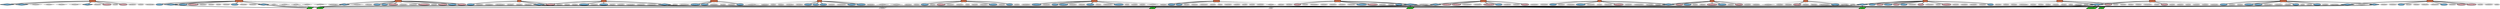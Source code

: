 graph IMDB {

	// Director nodes
	subgraph directors {
		node[shape=diamond style=filled]
		aromeclaudemichel[ penwidth=5 fillcolor=lightskyblue]
		abraunbettinai
		akinkelmartin
		atraykovatanas[ penwidth=5 fillcolor=lightskyblue]
		akronthalerthomas
		aaltmanroberti[ penwidth=5 fillcolor=lightskyblue]
		agustemmanuelii[ penwidth=5 fillcolor=lightskyblue]
		avergnejeanpierre
		acatonjonesmichael[ penwidth=5 fillcolor=lightskyblue]
		astephanbernhard
		aladogedominique
		aklischstefan
		ametcalfestephen
		atonetticlaudio
		aengelhardtwilhelm[ penwidth=5 fillcolor=lightskyblue]
		akappesstphane
		azensmichael[ penwidth=5 fillcolor=lightskyblue]
		amillergeorgei
		abonnetchristiani
		asciveresmarianna
		abattiatofranco[ penwidth=5 fillcolor=lightskyblue]
		aapprederisfranck[ penwidth=5 fillcolor=lightskyblue]
		apakulaalanj[ penwidth=5 fillcolor=lightskyblue]
		apunchevborislav[ penwidth=5 fillcolor=lightskyblue]
		agrimaldiaurelioi[ penwidth=5 fillcolor=lightskyblue]
		asummereric[ penwidth=5 fillcolor=lightskyblue]
		asoderberghsteven[ penwidth=5 fillcolor=lightskyblue]
		asurchadzhievstefani
		amarinovichanton
		averhoevenpauli
		agutjahrrainer[ penwidth=5 fillcolor=lightskyblue]
		akrgnther
	}

	// Actor nodes
	subgraph actors {
		node[style=filled]
		adietermann
		afredward
		afirminerichard
		aclaudiamessner[ penwidth=5 fillcolor=pink]
		aguillaumeromain
		aenzodimartino
		awilliamatherton[ penwidth=5 fillcolor=lightskyblue]
		aconsuelolupo
		astefanpetrov[ penwidth=5 fillcolor=lightskyblue]
		awayneknight
		aandreasschwaiger
		aanthonyheald[ penwidth=5 fillcolor=lightskyblue]
		aceceliaannbirt
		adinaconnolly
		aleonardlansink[ penwidth=5 fillcolor=lightskyblue]
		apierrearditi[ penwidth=5 fillcolor=lightskyblue]
		acoralyzahonero[ penwidth=5 fillcolor=pink]
		alyubomirbobchevski
		abrigittefossey
		alloydalan
		aivangrigorov[ penwidth=5 fillcolor=lightskyblue]
		aantoninobruschetta
		aluciasardo
		asamantharnier[ penwidth=5 fillcolor=pink]
		acarolflorence
		atheresascholze[ penwidth=5 fillcolor=pink]
		adenisarndt
		aemilmarkov
		ajeannetripplehorn
		ascottcaan
		ageorgeclooney
		agerdlohmeyer[ penwidth=5 fillcolor=lightskyblue]
		anicolegrimaudo[ penwidth=5 fillcolor=pink]
		aalexandrawinisky[ penwidth=5 fillcolor=pink]
		anicholaswoodeson
		awhoopigoldberg[ penwidth=5 fillcolor=pink]
		aindiravarma
		agretascacchi
		astefandanailov
		adanielvonbargen[ penwidth=5 fillcolor=lightskyblue]
		arobyndouglass
		amarenschumacher[ penwidth=5 fillcolor=pink]
		amiguelferrer
		aantoniettacarbonetti
		ajorgerhernandez
		avolkerranisch
		abrnicebejo
		astanleyanderson
		astevekuhn
		apaolaciampi[ penwidth=5 fillcolor=pink]
		aandygarcia
		asharonstone
		amarisaburger
		akarinthaler
		adanielegalea[ penwidth=5 fillcolor=lightskyblue]
		astevekalfa
		arichardegrant
		adavidsontag
		aivantonev[ penwidth=5 fillcolor=lightskyblue]
		asonyadjulgerova
		ajamessikking
		adimitarhadzhiyanev
		acatherinezetajones
		amarcospicuglia
		anormanarmour
		asheilapaterson
		ajohnheard[ penwidth=5 fillcolor=lightskyblue]
		agabrieleferzetti[ penwidth=5 fillcolor=pink]
		afrancishuster[ penwidth=5 fillcolor=pink]
		apetergallagher
		adavidthewlis
		aantonradichev
		asydneypollack
		ajrggudzuhn[ penwidth=5 fillcolor=lightskyblue]
		alaurabetti
		aannamariagherardi
		alarrysontag
		amaurizionicolosi
		afrancomirabella
		abarbaratabita
		ajanchappell[ penwidth=5 fillcolor=pink]
		anikoladadov[ penwidth=5 fillcolor=lightskyblue]
		aminianden
		aianholm
		alewissmith
		aviktordanchenko[ penwidth=5 fillcolor=lightskyblue]
		abradpitt
		amichaeldouglas
		aneilmaskell
		ajuliaroberts
		amanliosgalambro
		aberniemac
		ajohnfinn
		afloramontgomery
		ajackmcgee[ penwidth=5 fillcolor=lightskyblue]
		ageorgedzundza[ penwidth=5 fillcolor=lightskyblue]
		aarmelledeutsch
		aulrichmhe[ penwidth=5 fillcolor=lightskyblue]
		asotirmaynolovski
		acaseyaffleck[ penwidth=5 fillcolor=pink]
		arobertculp
		atzenokandov[ penwidth=5 fillcolor=lightskyblue]
		aivanbratanov
		amarksangster
		acaitlinoheaney
		alyubomirbachvarov
		aserenaautieri[ penwidth=5 fillcolor=pink]
		apetardespotov
		aterenceharvey
		agesinecukrowski[ penwidth=5 fillcolor=pink]
		aileanarigano
		agabriellelazure
		ajustinmonjo[ penwidth=5 fillcolor=lightskyblue]
		aginachiarelli
		aconnorwiddows
		alylelovett[ penwidth=5 fillcolor=lightskyblue]
		astancollymore
		araffaeladavi
		ajuliedray
		ajannowicki
		atzvetolyubrakovski
		afabiolobello[ penwidth=5 fillcolor=lightskyblue]
		afrankpatton
		amichalbajor
		atimothypaulperez
		atimrobbins[ penwidth=5 fillcolor=lightskyblue]
		adinamerrill[ penwidth=5 fillcolor=pink]
		aalancpeterson[ penwidth=5 fillcolor=lightskyblue]
		aludwigbriand
		adeanstockwell[ penwidth=5 fillcolor=lightskyblue]
		afrankcturner
		astanleytucci[ penwidth=5 fillcolor=lightskyblue]
		amarccaleb[ penwidth=5 fillcolor=lightskyblue]
		agilbellows[ penwidth=5 fillcolor=lightskyblue]
		amaurolenares
		astefanpejchev[ penwidth=5 fillcolor=lightskyblue]
		abogomilsimeonov[ penwidth=5 fillcolor=lightskyblue]
		adorothymalone
		adebraengle
		adonatellafinocchiaro[ penwidth=5 fillcolor=pink]
		amaxmller
		ageorgistamatov[ penwidth=5 fillcolor=lightskyblue]
		aangelahall[ penwidth=5 fillcolor=pink]
		astoychomazgalov
		avincenzocrivello
		avincentlecoeur
		arenateschroeter
		accilecassel
		adannflorek
		amikhailmikhajlov
		aauroraquattrocchi[ penwidth=5 fillcolor=pink]
		abrionjames[ penwidth=5 fillcolor=lightskyblue]
		ahristodinev
		asavahashamov
		aangelinasarova
		asamshepard
		ahubertmulzer
		adontiffany
		amarkusbker[ penwidth=5 fillcolor=lightskyblue]
		abiagiobarone
		asalvatorelazzaro[ penwidth=5 fillcolor=lightskyblue]
		amarcoleonardi[ penwidth=5 fillcolor=lightskyblue]
		akostatsonev
		amarcocavicchioli
		agusmercurio
		ajaimzwoolvett
		amanueladolcemascolo
		aleilanisarelle
		abenjohnson
		abruceayoung[ penwidth=5 fillcolor=lightskyblue]
		aloccorbery[ penwidth=5 fillcolor=lightskyblue]
		ajuttawachowiak
		athomasstielner
		asaromiano
		abillyconnolly[ penwidth=5 fillcolor=lightskyblue]
		aivankondov[ penwidth=5 fillcolor=lightskyblue]
		alucavitrano[ penwidth=5 fillcolor=lightskyblue]
		apenlopecruz
		akirilyanev
		achelcieross
		aganchoganchev
		avincentdonofrio
		adenzelwashington
		astephentobolowsky
		ahughkeaysbyrne
		adillonmoen
		adavidmorrissey
		aalicjajachiewicz
		abenjaminmouton[ penwidth=5 fillcolor=lightskyblue]
		aemiliaradeva
		apatricejuiff
		aheathcotewilliams[ penwidth=5 fillcolor=lightskyblue]
		amarkgantt
		aivandimov
		aannejacques
		ahumecronyn[ penwidth=5 fillcolor=lightskyblue]
		aleahayres[ penwidth=5 fillcolor=pink]
		acharlotterampling[ penwidth=5 fillcolor=pink]
		aeddasabatini[ penwidth=5 fillcolor=pink]
		acorradofortuna
		afranoisechristophe
		agiancarloscuderi
		apetyasilyanova
		aelliottgould[ penwidth=5 fillcolor=pink]
		adavidarnett
		adidierdijoux
		aradarassimov
		alorigalinski
		atonygoldwyn
		akunkabaeva
		akonstanzebreitebner[ penwidth=5 fillcolor=pink]
		atimberrington
		atizianalodato[ penwidth=5 fillcolor=pink]
		anelsonpeltz
		acarmelogalati[ penwidth=5 fillcolor=lightskyblue]
		apieradegliesposti[ penwidth=5 fillcolor=pink]
		aeddiejemison
		ahorstkummeth
		aluciacammalleri
		apaullnolan
		avyarakovacheva
		abillcable
		ajurneesmollett[ penwidth=5 fillcolor=pink]
		amariashopova
		aedkross
		alyubomirkanev[ penwidth=5 fillcolor=lightskyblue]
		ajohnlithgow
		acynthiastevenson
		aellenthomas
		acesareapolito
		astefanodionisi
		avannifois
		atommikulla[ penwidth=5 fillcolor=lightskyblue]
		aestefanacastro
		ahughdancy[ penwidth=5 fillcolor=lightskyblue]
		anevenakokanova[ penwidth=5 fillcolor=pink]
	}

	// Movie nodes
	subgraph movies {
		node[shape=box style=filled]
		aunetunfontsix[ fillcolor=coral penwidth=5]
		abasicinstinct[ fillcolor=coral penwidth=5]
		agrandpatronle[ fillcolor=coral penwidth=5]
		abadlands2005[ fillcolor=coral penwidth=5]
		aperdutoamor[ fillcolor=coral penwidth=5]
		aoceanstwelve[ fillcolor=coral penwidth=5]
		apelicanbriefthe[ fillcolor=coral penwidth=5]
		anerolio[ fillcolor=coral penwidth=5]
		aplayerthe[ fillcolor=coral penwidth=5]
		arosenheimcopsdie[ fillcolor=coral penwidth=5]
		abeautifuljoe[ fillcolor=coral penwidth=5]
		abasicinstinct2[ fillcolor=coral penwidth=5]
		aletztezeugeder[ fillcolor=coral penwidth=5]
		akristali[ fillcolor=coral penwidth=5]
		aribellela[ fillcolor=coral penwidth=5]
		aoceanseleven[ fillcolor=coral penwidth=5]
		ageratzite[ fillcolor=coral penwidth=5]
		aspasenieto[ fillcolor=coral penwidth=5]
		alegendazapaisiy[ fillcolor=coral penwidth=5]
		asaramay[ fillcolor=coral penwidth=5]
	}

	// Genre nodes
	subgraph genres {
		node[shape=parallelogram,style=filled]
		amystery[ fillcolor=limegreen penwidth=5]
		acomedy[ fillcolor=limegreen penwidth=5]
		ascifi
		athriller[ fillcolor=limegreen penwidth=5]
		adrama[ fillcolor=limegreen penwidth=5]
		aaction[ fillcolor=limegreen penwidth=5]
		adocumentary[ fillcolor=limegreen penwidth=5]
		aromance
		acrime[ fillcolor=limegreen penwidth=5]
	}

	// Movie edges
	aletztezeugeder--aandreasschwaiger
	anerolio--amarcocavicchioli
	aletztezeugeder--akonstanzebreitebner[ penwidth=5]
	aspasenieto--alyubomirkanev[ penwidth=5]
	agrandpatronle--aladogedominique
	abeautifuljoe--aalancpeterson[ penwidth=5]
	abasicinstinct2--asharonstone
	aspasenieto--alyubomirbachvarov
	abasicinstinct--achelcieross
	abasicinstinct--adanielvonbargen[ penwidth=5]
	ageratzite--aganchoganchev
	arosenheimcopsdie--akinkelmartin
	aletztezeugeder--azensmichael[ penwidth=5]
	akristali--akostatsonev
	arosenheimcopsdie--ahubertmulzer
	aperdutoamor--aantoninobruschetta
	akristali--apetardespotov
	aribellela--aauroraquattrocchi[ penwidth=5]
	anerolio--amaurolenares
	abasicinstinct2--aellenthomas
	aoceanseleven--ascottcaan
	anerolio--asalvatorelazzaro[ penwidth=5]
	aoceanstwelve--acatherinezetajones
	aperdutoamor--aannamariagherardi
	aplayerthe--abrionjames[ penwidth=5]
	alegendazapaisiy--atzenokandov[ penwidth=5]
	anerolio--agiancarloscuderi
	aoceanstwelve--adinaconnolly
	abadlands2005--amiguelferrer
	agrandpatronle--afirminerichard
	aoceanstwelve--aminianden
	aunetunfontsix--asamantharnier[ penwidth=5]
	agrandpatronle--acoralyzahonero[ penwidth=5]
	aribellela--astefanodionisi
	aspasenieto--aemilmarkov
	aoceanseleven--aeddiejemison
	abasicinstinct2--acatonjonesmichael[ penwidth=5]
	akristali--apetyasilyanova
	asaramay--avannifois
	alegendazapaisiy--akirilyanev
	aribellela--araffaeladavi
	anerolio--avincenzocrivello
	aperdutoamor--aradarassimov
	abasicinstinct2--atimberrington
	aspasenieto--asotirmaynolovski
	aunetunfontsix--apatricejuiff
	aoceanseleven--acaseyaffleck[ penwidth=5]
	arosenheimcopsdie--amaxmller
	abasicinstinct2--adavidmorrissey
	aspasenieto--akostatsonev
	aoceanstwelve--aedkross
	aribellela--aeddasabatini[ penwidth=5]
	aplayerthe--asydneypollack
	aletztezeugeder--arenateschroeter
	aoceanseleven--atimothypaulperez
	aplayerthe--apetergallagher
	abasicinstinct2--aterenceharvey
	abeautifuljoe--abillyconnolly[ penwidth=5]
	apelicanbriefthe--ajamessikking
	aunetunfontsix--aloccorbery[ penwidth=5]
	akristali--asonyadjulgerova
	arosenheimcopsdie--agutjahrrainer[ penwidth=5]
	aplayerthe--aangelahall[ penwidth=5]
	anerolio--afrancomirabella
	arosenheimcopsdie--abraunbettinai
	ageratzite--atzvetolyubrakovski
	aoceanseleven--aelliottgould[ penwidth=5]
	aoceanstwelve--asoderberghsteven[ penwidth=5]
	agrandpatronle--afrancishuster[ penwidth=5]
	akristali--aemiliaradeva
	agrandpatronle--atonetticlaudio
	asaramay--abiagiobarone
	arosenheimcopsdie--ahorstkummeth
	aplayerthe--atimrobbins[ penwidth=5]
	anerolio--agrimaldiaurelioi[ penwidth=5]
	apelicanbriefthe--atonygoldwyn
	abadlands2005--alloydalan
	ageratzite--amarinovichanton
	aperdutoamor--acorradofortuna
	apelicanbriefthe--asamshepard
	apelicanbriefthe--arobertculp
	aoceanseleven--amarkgantt
	abeautifuljoe--agilbellows[ penwidth=5]
	agrandpatronle--abonnetchristiani
	aoceanstwelve--ascottcaan
	aplayerthe--alylelovett[ penwidth=5]
	apelicanbriefthe--ajuliaroberts
	ageratzite--aivandimov
	aunetunfontsix--aestefanacastro
	apelicanbriefthe--astanleyanderson
	abasicinstinct--ajeannetripplehorn
	abeautifuljoe--ajurneesmollett[ penwidth=5]
	abeautifuljoe--asharonstone
	apelicanbriefthe--ahumecronyn[ penwidth=5]
	apelicanbriefthe--apakulaalanj[ penwidth=5]
	ageratzite--aivantonev[ penwidth=5]
	aspasenieto--anevenakokanova[ penwidth=5]
	apelicanbriefthe--ajohnlithgow
	aoceanseleven--abradpitt
	aletztezeugeder--agesinecukrowski[ penwidth=5]
	alegendazapaisiy--amikhailmikhajlov
	aspasenieto--abogomilsimeonov[ penwidth=5]
	abeautifuljoe--anormanarmour
	abeautifuljoe--adannflorek
	aplayerthe--agretascacchi
	asaramay--aconsuelolupo
	abeautifuljoe--ajaimzwoolvett
	abadlands2005--adebraengle
	aspasenieto--amichalbajor
	abasicinstinct2--afloramontgomery
	abadlands2005--acaitlinoheaney
	aoceanseleven--ageorgeclooney
	apelicanbriefthe--aanthonyheald[ penwidth=5]
	abadlands2005--arobyndouglass
	asaramay--aileanarigano
	aplayerthe--avincentdonofrio
	abasicinstinct--asharonstone
	abeautifuljoe--afrankcturner
	abasicinstinct--ageorgedzundza[ penwidth=5]
	aoceanseleven--alorigalinski
	abasicinstinct--aleilanisarelle
	abasicinstinct2--ajanchappell[ penwidth=5]
	arosenheimcopsdie--akrgnther
	ageratzite--anikoladadov[ penwidth=5]
	aplayerthe--aleahayres[ penwidth=5]
	aoceanstwelve--ageorgeclooney
	agrandpatronle--accilecassel
	aletztezeugeder--aleonardlansink[ penwidth=5]
	abadlands2005--amarccaleb[ penwidth=5]
	aperdutoamor--anicolegrimaudo[ penwidth=5]
	abasicinstinct2--aneilmaskell
	anerolio--aantoniettacarbonetti
	aletztezeugeder--aclaudiamessner[ penwidth=5]
	aplayerthe--arichardegrant
	abadlands2005--ajustinmonjo[ penwidth=5]
	agrandpatronle--afranoisechristophe
	aoceanseleven--acarolflorence
	abasicinstinct--adenisarndt
	ageratzite--astefanpetrov[ penwidth=5]
	abeautifuljoe--aconnorwiddows
	aplayerthe--adeanstockwell[ penwidth=5]
	aribellela--apaolaciampi[ penwidth=5]
	aplayerthe--adinamerrill[ penwidth=5]
	asaramay--abarbaratabita
	aplayerthe--afredward
	abadlands2005--ahughkeaysbyrne
	aletztezeugeder--astephanbernhard
	aspasenieto--aalicjajachiewicz
	abadlands2005--alewissmith
	abasicinstinct--abenjaminmouton[ penwidth=5]
	aperdutoamor--atizianalodato[ penwidth=5]
	aribellela--agrimaldiaurelioi[ penwidth=5]
	aperdutoamor--agabrieleferzetti[ penwidth=5]
	abeautifuljoe--aianholm
	abadlands2005--astevekuhn
	arosenheimcopsdie--amarenschumacher[ penwidth=5]
	alegendazapaisiy--astoychomazgalov
	akristali--aivangrigorov[ penwidth=5]
	aribellela--amarcoleonardi[ penwidth=5]
	abasicinstinct2--acharlotterampling[ penwidth=5]
	arosenheimcopsdie--agerdlohmeyer[ penwidth=5]
	abeautifuljoe--adillonmoen
	akristali--anevenakokanova[ penwidth=5]
	anerolio--aluciasardo
	aunetunfontsix--adidierdijoux
	aperdutoamor--alucavitrano[ penwidth=5]
	aunetunfontsix--ajuliedray
	aperdutoamor--abattiatofranco[ penwidth=5]
	aoceanseleven--ajorgerhernandez
	abasicinstinct--abillcable
	aoceanstwelve--adontiffany
	ageratzite--amariashopova
	abasicinstinct--abruceayoung[ penwidth=5]
	aspasenieto--aantonradichev
	abasicinstinct2--aheathcotewilliams[ penwidth=5]
	anerolio--apieradegliesposti[ penwidth=5]
	arosenheimcopsdie--amarisaburger
	arosenheimcopsdie--athomasstielner
	apelicanbriefthe--astanleytucci[ penwidth=5]
	abeautifuljoe--ametcalfestephen
	akristali--atraykovatanas[ penwidth=5]
	abadlands2005--asharonstone
	alegendazapaisiy--aangelinasarova
	agrandpatronle--agabriellelazure
	aspasenieto--ajannowicki
	aletztezeugeder--ajrggudzuhn[ penwidth=5]
	abasicinstinct2--adavidthewlis
	aoceanstwelve--adavidsontag
	abasicinstinct2--astancollymore
	aperdutoamor--amanliosgalambro
	arosenheimcopsdie--aandreasschwaiger
	anerolio--amarcospicuglia
	anerolio--aenzodimartino
	aoceanstwelve--alarrysontag
	ageratzite--aangelinasarova
	alegendazapaisiy--alyubomirbobchevski
	asaramay--amanueladolcemascolo
	abasicinstinct--astephentobolowsky
	asaramay--aluciacammalleri
	aoceanstwelve--ajuliaroberts
	alegendazapaisiy--asavahashamov
	aperdutoamor--adonatellafinocchiaro[ penwidth=5]
	asaramay--asciveresmarianna
	apelicanbriefthe--awilliamatherton[ penwidth=5]
	akristali--astoychomazgalov
	arosenheimcopsdie--aklischstefan
	arosenheimcopsdie--aengelhardtwilhelm[ penwidth=5]
	abeautifuljoe--asheilapaterson
	aspasenieto--astoychomazgalov
	aoceanseleven--aceceliaannbirt
	abeautifuljoe--abenjohnson
	anerolio--amaurizionicolosi
	arosenheimcopsdie--akarinthaler
	alegendazapaisiy--aivankondov[ penwidth=5]
	aunetunfontsix--aapprederisfranck[ penwidth=5]
	aletztezeugeder--atheresascholze[ penwidth=5]
	alegendazapaisiy--aviktordanchenko[ penwidth=5]
	aplayerthe--acynthiastevenson
	asaramay--acarmelogalati[ penwidth=5]
	aunetunfontsix--abrnicebejo
	aunetunfontsix--aarmelledeutsch
	agrandpatronle--agustemmanuelii[ penwidth=5]
	aletztezeugeder--avolkerranisch
	abasicinstinct--ajackmcgee[ penwidth=5]
	arosenheimcopsdie--atommikulla[ penwidth=5]
	aoceanstwelve--aandygarcia
	apelicanbriefthe--ajohnheard[ penwidth=5]
	aletztezeugeder--ajuttawachowiak
	aoceanstwelve--abradpitt
	anerolio--asaromiano
	aoceanseleven--aberniemac
	abasicinstinct--averhoevenpauli
	arosenheimcopsdie--amarkusbker[ penwidth=5]
	aperdutoamor--aluciasardo
	agrandpatronle--asummereric[ penwidth=5]
	ageratzite--astefanpejchev[ penwidth=5]
	aunetunfontsix--avincentlecoeur
	abadlands2005--amillergeorgei
	asaramay--aluciasardo
	aunetunfontsix--aalexandrawinisky[ penwidth=5]
	akristali--adimitarhadzhiyanev
	abadlands2005--agusmercurio
	abadlands2005--adavidarnett
	asaramay--aserenaautieri[ penwidth=5]
	abasicinstinct--awayneknight
	abasicinstinct2--amarksangster
	aoceanseleven--afrankpatton
	aplayerthe--awhoopigoldberg[ penwidth=5]
	aunetunfontsix--avergnejeanpierre
	aoceanseleven--asoderberghsteven[ penwidth=5]
	apelicanbriefthe--adenzelwashington
	aoceanstwelve--acaseyaffleck[ penwidth=5]
	apelicanbriefthe--anicholaswoodeson
	ageratzite--akunkabaeva
	aplayerthe--aaltmanroberti[ penwidth=5]
	aribellela--adanielegalea[ penwidth=5]
	akristali--astefandanailov
	abasicinstinct--amichaeldouglas
	abeautifuljoe--aginachiarelli
	agrandpatronle--akappesstphane
	agrandpatronle--astevekalfa
	abasicinstinct2--ahughdancy[ penwidth=5]
	aunetunfontsix--apierrearditi[ penwidth=5]
	aspasenieto--apunchevborislav[ penwidth=5]
	ageratzite--aivanbratanov
	anerolio--afabiolobello[ penwidth=5]
	alegendazapaisiy--ahristodinev
	aletztezeugeder--adietermann
	aletztezeugeder--aulrichmhe[ penwidth=5]
	abasicinstinct--adorothymalone
	aunetunfontsix--abrigittefossey
	aribellela--apenlopecruz
	aoceanstwelve--anelsonpeltz
	alegendazapaisiy--asurchadzhievstefani
	agrandpatronle--aromeclaudemichel[ penwidth=5]
	aoceanstwelve--aannejacques
	apelicanbriefthe--ajohnfinn
	aribellela--alaurabetti
	aoceanseleven--apaullnolan
	aribellela--acesareapolito
	ageratzite--avyarakovacheva
	arosenheimcopsdie--akronthalerthomas
	aunetunfontsix--aguillaumeromain
	aunetunfontsix--aludwigbriand
	abasicinstinct2--aindiravarma
	ageratzite--ageorgistamatov[ penwidth=5]

	// Genre edges
	asoderberghsteven--adocumentary[ penwidth=5]
	avergnejeanpierre--acomedy
	asurchadzhievstefani--adrama
	acatonjonesmichael--amystery[ penwidth=5]
	aaltmanroberti--athriller[ penwidth=5]
	akronthalerthomas--acomedy
	apakulaalanj--athriller[ penwidth=5]
	ametcalfestephen--aromance
	aklischstefan--acomedy
	apakulaalanj--amystery[ penwidth=5]
	akronthalerthomas--acrime
	asoderberghsteven--athriller[ penwidth=5]
	akinkelmartin--acomedy
	averhoevenpauli--amystery
	asoderberghsteven--acomedy[ penwidth=5]
	atraykovatanas--adrama[ penwidth=5]
	akrgnther--acomedy
	asoderberghsteven--aaction[ penwidth=5]
	apunchevborislav--adrama[ penwidth=5]
	agrimaldiaurelioi--adrama[ penwidth=5]
	averhoevenpauli--adrama
	agutjahrrainer--acomedy[ penwidth=5]
	aapprederisfranck--acomedy[ penwidth=5]
	asoderberghsteven--acrime[ penwidth=5]
	abraunbettinai--acomedy
	amillergeorgei--ascifi
	aaltmanroberti--acomedy[ penwidth=5]
	akrgnther--acrime
	amarinovichanton--adrama
	acatonjonesmichael--athriller[ penwidth=5]
	abattiatofranco--adrama[ penwidth=5]
	acatonjonesmichael--acrime[ penwidth=5]
	averhoevenpauli--acrime
	averhoevenpauli--athriller
	ametcalfestephen--adrama
	aaltmanroberti--adrama[ penwidth=5]
	aklischstefan--acrime
	agutjahrrainer--acrime[ penwidth=5]
	apakulaalanj--adrama[ penwidth=5]
	akinkelmartin--acrime
	azensmichael--acrime[ penwidth=5]
	aengelhardtwilhelm--acrime[ penwidth=5]
	acatonjonesmichael--adrama[ penwidth=5]
	astephanbernhard--acrime
	ametcalfestephen--acomedy
	abraunbettinai--acrime

}
